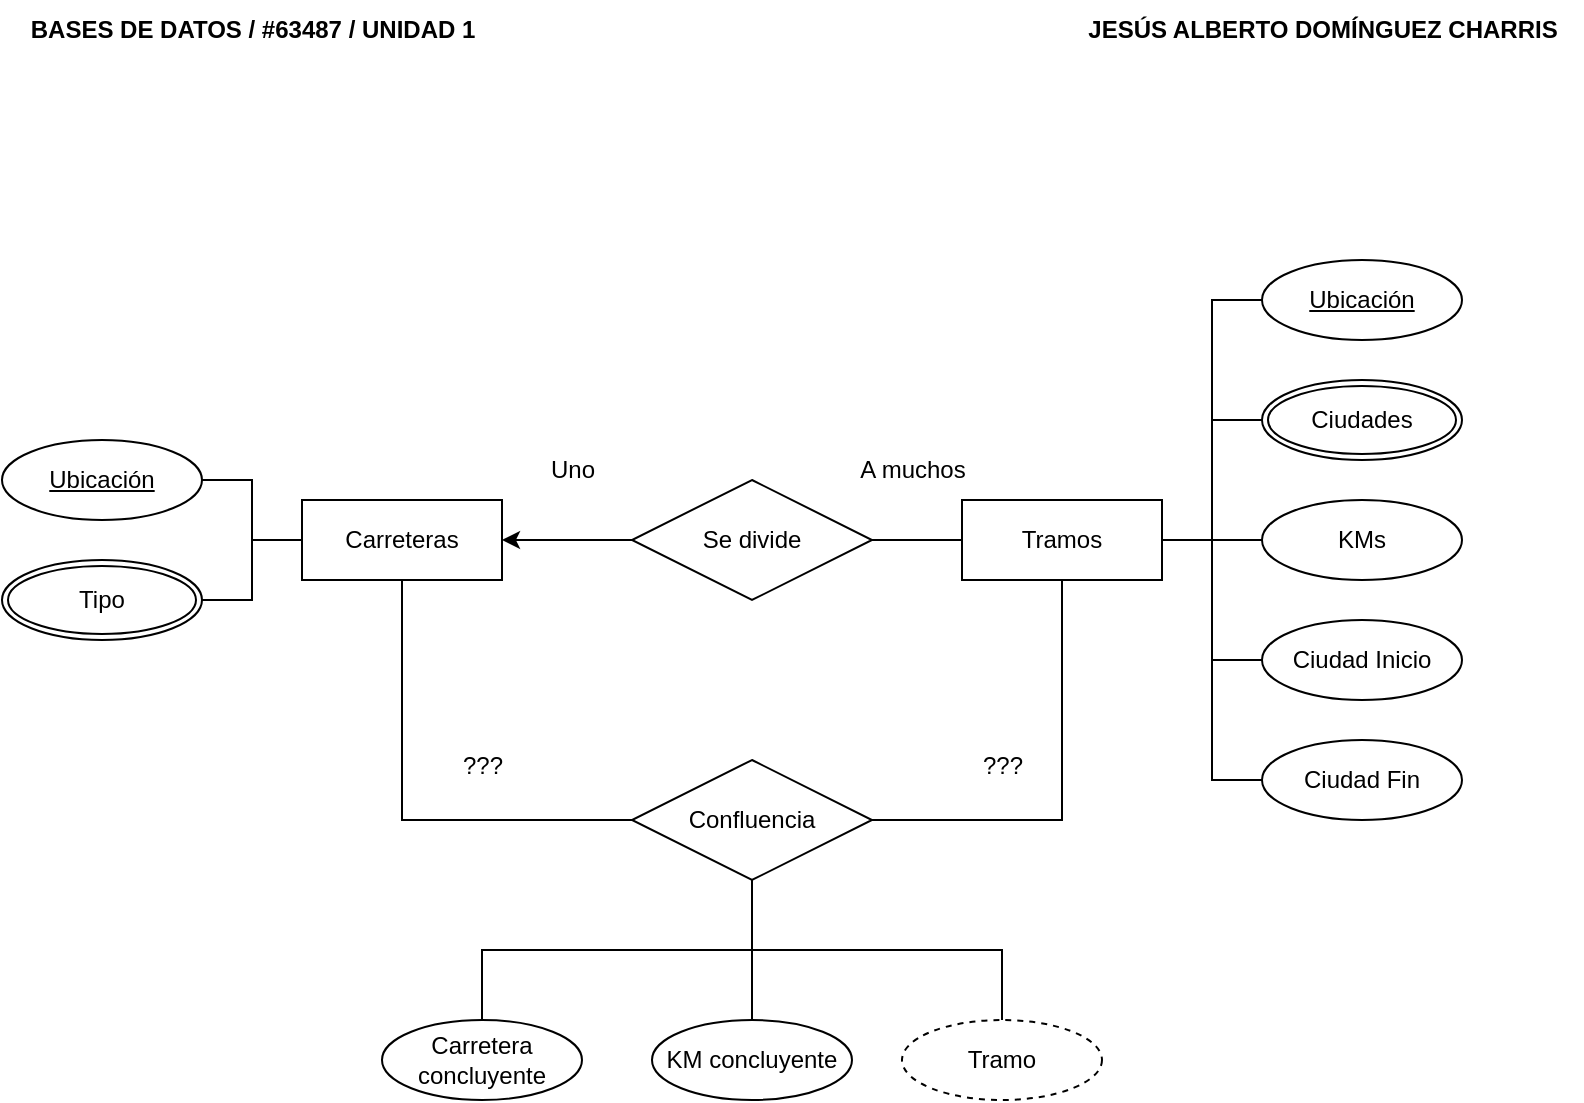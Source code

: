<mxfile version="21.6.5" type="device">
  <diagram id="R2lEEEUBdFMjLlhIrx00" name="Page-1">
    <mxGraphModel dx="926" dy="552" grid="1" gridSize="10" guides="1" tooltips="1" connect="1" arrows="1" fold="1" page="1" pageScale="1" pageWidth="850" pageHeight="1100" math="0" shadow="0" extFonts="Permanent Marker^https://fonts.googleapis.com/css?family=Permanent+Marker">
      <root>
        <mxCell id="0" />
        <mxCell id="1" parent="0" />
        <mxCell id="5n9DnabvHOIzad0tQ0xk-1" value="&lt;b&gt;JESÚS ALBERTO DOMÍNGUEZ CHARRIS&lt;/b&gt;" style="text;html=1;align=center;verticalAlign=middle;resizable=0;points=[];autosize=1;strokeColor=none;fillColor=none;" parent="1" vertex="1">
          <mxGeometry x="570" y="30" width="260" height="30" as="geometry" />
        </mxCell>
        <mxCell id="WU8Xq_cLeQHDQ70CtlRt-14" value="&lt;b&gt;BASES DE DATOS / #63487 / UNIDAD 1&lt;/b&gt;" style="text;html=1;align=center;verticalAlign=middle;resizable=0;points=[];autosize=1;strokeColor=none;fillColor=none;" parent="1" vertex="1">
          <mxGeometry x="40" y="30" width="250" height="30" as="geometry" />
        </mxCell>
        <mxCell id="tC8mrsqd1RCLpPyNl4hx-15" style="edgeStyle=orthogonalEdgeStyle;rounded=0;orthogonalLoop=1;jettySize=auto;html=1;exitX=1;exitY=0.5;exitDx=0;exitDy=0;entryX=0;entryY=0.5;entryDx=0;entryDy=0;endArrow=none;endFill=0;startArrow=classic;startFill=1;" edge="1" parent="1" source="tC8mrsqd1RCLpPyNl4hx-1" target="tC8mrsqd1RCLpPyNl4hx-14">
          <mxGeometry relative="1" as="geometry" />
        </mxCell>
        <mxCell id="tC8mrsqd1RCLpPyNl4hx-1" value="Carreteras" style="whiteSpace=wrap;html=1;align=center;" vertex="1" parent="1">
          <mxGeometry x="190" y="280" width="100" height="40" as="geometry" />
        </mxCell>
        <mxCell id="tC8mrsqd1RCLpPyNl4hx-39" style="edgeStyle=orthogonalEdgeStyle;rounded=0;orthogonalLoop=1;jettySize=auto;html=1;exitX=0.5;exitY=1;exitDx=0;exitDy=0;entryX=1;entryY=0.5;entryDx=0;entryDy=0;endArrow=none;endFill=0;" edge="1" parent="1" source="tC8mrsqd1RCLpPyNl4hx-13" target="tC8mrsqd1RCLpPyNl4hx-31">
          <mxGeometry relative="1" as="geometry" />
        </mxCell>
        <mxCell id="tC8mrsqd1RCLpPyNl4hx-13" value="Tramos" style="whiteSpace=wrap;html=1;align=center;" vertex="1" parent="1">
          <mxGeometry x="520" y="280" width="100" height="40" as="geometry" />
        </mxCell>
        <mxCell id="tC8mrsqd1RCLpPyNl4hx-17" style="edgeStyle=orthogonalEdgeStyle;rounded=0;orthogonalLoop=1;jettySize=auto;html=1;exitX=1;exitY=0.5;exitDx=0;exitDy=0;entryX=0;entryY=0.5;entryDx=0;entryDy=0;endArrow=none;endFill=0;" edge="1" parent="1" source="tC8mrsqd1RCLpPyNl4hx-14" target="tC8mrsqd1RCLpPyNl4hx-13">
          <mxGeometry relative="1" as="geometry" />
        </mxCell>
        <mxCell id="tC8mrsqd1RCLpPyNl4hx-14" value="Se divide" style="shape=rhombus;perimeter=rhombusPerimeter;whiteSpace=wrap;html=1;align=center;" vertex="1" parent="1">
          <mxGeometry x="355" y="270" width="120" height="60" as="geometry" />
        </mxCell>
        <mxCell id="tC8mrsqd1RCLpPyNl4hx-25" style="edgeStyle=orthogonalEdgeStyle;rounded=0;orthogonalLoop=1;jettySize=auto;html=1;exitX=0;exitY=0.5;exitDx=0;exitDy=0;entryX=1;entryY=0.5;entryDx=0;entryDy=0;endArrow=none;endFill=0;" edge="1" parent="1" source="tC8mrsqd1RCLpPyNl4hx-26" target="tC8mrsqd1RCLpPyNl4hx-13">
          <mxGeometry relative="1" as="geometry">
            <mxPoint x="670" y="210" as="sourcePoint" />
          </mxGeometry>
        </mxCell>
        <mxCell id="tC8mrsqd1RCLpPyNl4hx-22" style="edgeStyle=orthogonalEdgeStyle;rounded=0;orthogonalLoop=1;jettySize=auto;html=1;exitX=0;exitY=0.5;exitDx=0;exitDy=0;entryX=1;entryY=0.5;entryDx=0;entryDy=0;endArrow=none;endFill=0;" edge="1" parent="1" source="tC8mrsqd1RCLpPyNl4hx-19" target="tC8mrsqd1RCLpPyNl4hx-13">
          <mxGeometry relative="1" as="geometry" />
        </mxCell>
        <mxCell id="tC8mrsqd1RCLpPyNl4hx-19" value="KMs" style="ellipse;whiteSpace=wrap;html=1;align=center;" vertex="1" parent="1">
          <mxGeometry x="670" y="280" width="100" height="40" as="geometry" />
        </mxCell>
        <mxCell id="tC8mrsqd1RCLpPyNl4hx-23" style="edgeStyle=orthogonalEdgeStyle;rounded=0;orthogonalLoop=1;jettySize=auto;html=1;exitX=0;exitY=0.5;exitDx=0;exitDy=0;entryX=1;entryY=0.5;entryDx=0;entryDy=0;endArrow=none;endFill=0;" edge="1" parent="1" source="tC8mrsqd1RCLpPyNl4hx-20" target="tC8mrsqd1RCLpPyNl4hx-13">
          <mxGeometry relative="1" as="geometry" />
        </mxCell>
        <mxCell id="tC8mrsqd1RCLpPyNl4hx-20" value="Ciudad Inicio" style="ellipse;whiteSpace=wrap;html=1;align=center;" vertex="1" parent="1">
          <mxGeometry x="670" y="340" width="100" height="40" as="geometry" />
        </mxCell>
        <mxCell id="tC8mrsqd1RCLpPyNl4hx-24" style="edgeStyle=orthogonalEdgeStyle;rounded=0;orthogonalLoop=1;jettySize=auto;html=1;exitX=0;exitY=0.5;exitDx=0;exitDy=0;entryX=1;entryY=0.5;entryDx=0;entryDy=0;endArrow=none;endFill=0;" edge="1" parent="1" source="tC8mrsqd1RCLpPyNl4hx-21" target="tC8mrsqd1RCLpPyNl4hx-13">
          <mxGeometry relative="1" as="geometry" />
        </mxCell>
        <mxCell id="tC8mrsqd1RCLpPyNl4hx-21" value="Ciudad Fin" style="ellipse;whiteSpace=wrap;html=1;align=center;" vertex="1" parent="1">
          <mxGeometry x="670" y="400" width="100" height="40" as="geometry" />
        </mxCell>
        <mxCell id="tC8mrsqd1RCLpPyNl4hx-26" value="Ciudades" style="ellipse;shape=doubleEllipse;margin=3;whiteSpace=wrap;html=1;align=center;" vertex="1" parent="1">
          <mxGeometry x="670" y="220" width="100" height="40" as="geometry" />
        </mxCell>
        <mxCell id="tC8mrsqd1RCLpPyNl4hx-28" style="edgeStyle=orthogonalEdgeStyle;rounded=0;orthogonalLoop=1;jettySize=auto;html=1;exitX=1;exitY=0.5;exitDx=0;exitDy=0;entryX=0;entryY=0.5;entryDx=0;entryDy=0;endArrow=none;endFill=0;" edge="1" parent="1" source="tC8mrsqd1RCLpPyNl4hx-27" target="tC8mrsqd1RCLpPyNl4hx-1">
          <mxGeometry relative="1" as="geometry" />
        </mxCell>
        <mxCell id="tC8mrsqd1RCLpPyNl4hx-27" value="Ubicación" style="ellipse;whiteSpace=wrap;html=1;align=center;fontStyle=4;" vertex="1" parent="1">
          <mxGeometry x="40" y="250" width="100" height="40" as="geometry" />
        </mxCell>
        <mxCell id="tC8mrsqd1RCLpPyNl4hx-30" style="edgeStyle=orthogonalEdgeStyle;rounded=0;orthogonalLoop=1;jettySize=auto;html=1;exitX=1;exitY=0.5;exitDx=0;exitDy=0;entryX=0;entryY=0.5;entryDx=0;entryDy=0;endArrow=none;endFill=0;" edge="1" parent="1" source="tC8mrsqd1RCLpPyNl4hx-29" target="tC8mrsqd1RCLpPyNl4hx-1">
          <mxGeometry relative="1" as="geometry" />
        </mxCell>
        <mxCell id="tC8mrsqd1RCLpPyNl4hx-29" value="Tipo" style="ellipse;shape=doubleEllipse;margin=3;whiteSpace=wrap;html=1;align=center;" vertex="1" parent="1">
          <mxGeometry x="40" y="310" width="100" height="40" as="geometry" />
        </mxCell>
        <mxCell id="tC8mrsqd1RCLpPyNl4hx-40" style="edgeStyle=orthogonalEdgeStyle;rounded=0;orthogonalLoop=1;jettySize=auto;html=1;exitX=0;exitY=0.5;exitDx=0;exitDy=0;entryX=0.5;entryY=1;entryDx=0;entryDy=0;endArrow=none;endFill=0;" edge="1" parent="1" source="tC8mrsqd1RCLpPyNl4hx-31" target="tC8mrsqd1RCLpPyNl4hx-1">
          <mxGeometry relative="1" as="geometry" />
        </mxCell>
        <mxCell id="tC8mrsqd1RCLpPyNl4hx-31" value="Confluencia" style="shape=rhombus;perimeter=rhombusPerimeter;whiteSpace=wrap;html=1;align=center;" vertex="1" parent="1">
          <mxGeometry x="355" y="410" width="120" height="60" as="geometry" />
        </mxCell>
        <mxCell id="tC8mrsqd1RCLpPyNl4hx-36" style="edgeStyle=orthogonalEdgeStyle;rounded=0;orthogonalLoop=1;jettySize=auto;html=1;exitX=0.5;exitY=0;exitDx=0;exitDy=0;entryX=0.5;entryY=1;entryDx=0;entryDy=0;endArrow=none;endFill=0;" edge="1" parent="1" source="tC8mrsqd1RCLpPyNl4hx-32" target="tC8mrsqd1RCLpPyNl4hx-31">
          <mxGeometry relative="1" as="geometry" />
        </mxCell>
        <mxCell id="tC8mrsqd1RCLpPyNl4hx-32" value="Carretera concluyente" style="ellipse;whiteSpace=wrap;html=1;align=center;" vertex="1" parent="1">
          <mxGeometry x="230" y="540" width="100" height="40" as="geometry" />
        </mxCell>
        <mxCell id="tC8mrsqd1RCLpPyNl4hx-37" style="edgeStyle=orthogonalEdgeStyle;rounded=0;orthogonalLoop=1;jettySize=auto;html=1;exitX=0.5;exitY=0;exitDx=0;exitDy=0;entryX=0.5;entryY=1;entryDx=0;entryDy=0;endArrow=none;endFill=0;" edge="1" parent="1" source="tC8mrsqd1RCLpPyNl4hx-33" target="tC8mrsqd1RCLpPyNl4hx-31">
          <mxGeometry relative="1" as="geometry" />
        </mxCell>
        <mxCell id="tC8mrsqd1RCLpPyNl4hx-33" value="KM concluyente" style="ellipse;whiteSpace=wrap;html=1;align=center;" vertex="1" parent="1">
          <mxGeometry x="365" y="540" width="100" height="40" as="geometry" />
        </mxCell>
        <mxCell id="tC8mrsqd1RCLpPyNl4hx-38" style="edgeStyle=orthogonalEdgeStyle;rounded=0;orthogonalLoop=1;jettySize=auto;html=1;exitX=0.5;exitY=0;exitDx=0;exitDy=0;entryX=0.5;entryY=1;entryDx=0;entryDy=0;endArrow=none;endFill=0;" edge="1" parent="1" source="tC8mrsqd1RCLpPyNl4hx-35" target="tC8mrsqd1RCLpPyNl4hx-31">
          <mxGeometry relative="1" as="geometry" />
        </mxCell>
        <mxCell id="tC8mrsqd1RCLpPyNl4hx-35" value="Tramo" style="ellipse;whiteSpace=wrap;html=1;align=center;dashed=1;" vertex="1" parent="1">
          <mxGeometry x="490" y="540" width="100" height="40" as="geometry" />
        </mxCell>
        <mxCell id="tC8mrsqd1RCLpPyNl4hx-41" value="???" style="text;html=1;align=center;verticalAlign=middle;resizable=0;points=[];autosize=1;strokeColor=none;fillColor=none;" vertex="1" parent="1">
          <mxGeometry x="260" y="398" width="40" height="30" as="geometry" />
        </mxCell>
        <mxCell id="tC8mrsqd1RCLpPyNl4hx-42" value="???" style="text;html=1;align=center;verticalAlign=middle;resizable=0;points=[];autosize=1;strokeColor=none;fillColor=none;" vertex="1" parent="1">
          <mxGeometry x="520" y="398" width="40" height="30" as="geometry" />
        </mxCell>
        <mxCell id="tC8mrsqd1RCLpPyNl4hx-43" value="Uno" style="text;html=1;align=center;verticalAlign=middle;resizable=0;points=[];autosize=1;strokeColor=none;fillColor=none;" vertex="1" parent="1">
          <mxGeometry x="300" y="250" width="50" height="30" as="geometry" />
        </mxCell>
        <mxCell id="tC8mrsqd1RCLpPyNl4hx-44" value="A muchos" style="text;html=1;align=center;verticalAlign=middle;resizable=0;points=[];autosize=1;strokeColor=none;fillColor=none;" vertex="1" parent="1">
          <mxGeometry x="455" y="250" width="80" height="30" as="geometry" />
        </mxCell>
        <mxCell id="tC8mrsqd1RCLpPyNl4hx-46" style="edgeStyle=orthogonalEdgeStyle;rounded=0;orthogonalLoop=1;jettySize=auto;html=1;exitX=0;exitY=0.5;exitDx=0;exitDy=0;entryX=1;entryY=0.5;entryDx=0;entryDy=0;endArrow=none;endFill=0;" edge="1" parent="1" source="tC8mrsqd1RCLpPyNl4hx-45" target="tC8mrsqd1RCLpPyNl4hx-13">
          <mxGeometry relative="1" as="geometry" />
        </mxCell>
        <mxCell id="tC8mrsqd1RCLpPyNl4hx-45" value="Ubicación" style="ellipse;whiteSpace=wrap;html=1;align=center;fontStyle=4;" vertex="1" parent="1">
          <mxGeometry x="670" y="160" width="100" height="40" as="geometry" />
        </mxCell>
      </root>
    </mxGraphModel>
  </diagram>
</mxfile>
